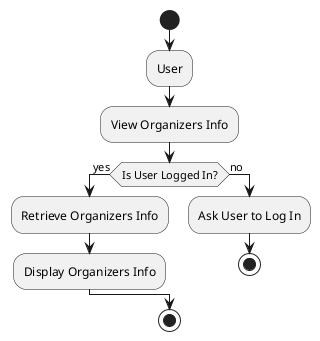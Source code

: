 @startuml
start
:User;
:View Organizers Info;
if (Is User Logged In?) then (yes)
  :Retrieve Organizers Info;
  :Display Organizers Info;
else (no)
  :Ask User to Log In;
  stop
endif
stop
@enduml

